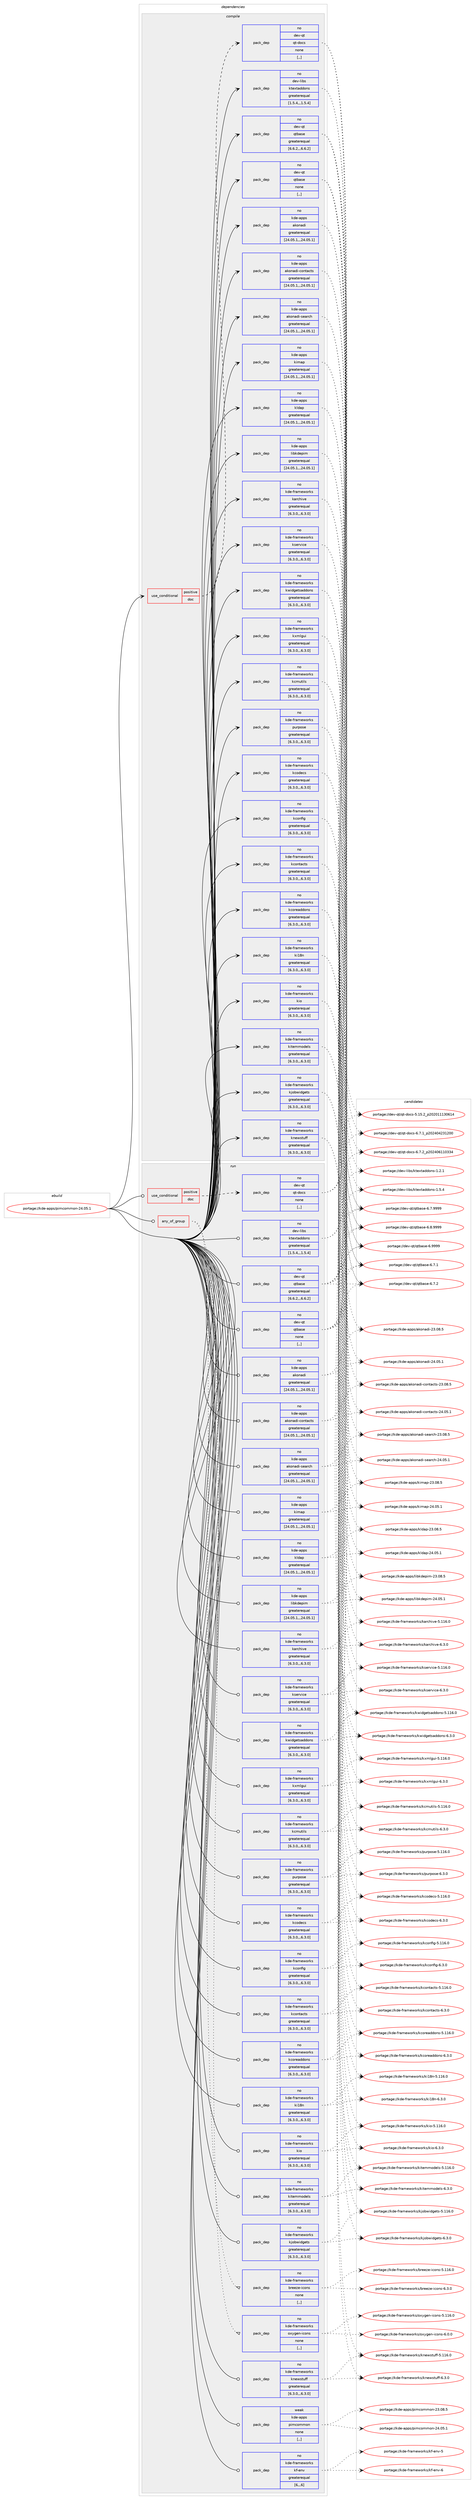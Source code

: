 digraph prolog {

# *************
# Graph options
# *************

newrank=true;
concentrate=true;
compound=true;
graph [rankdir=LR,fontname=Helvetica,fontsize=10,ranksep=1.5];#, ranksep=2.5, nodesep=0.2];
edge  [arrowhead=vee];
node  [fontname=Helvetica,fontsize=10];

# **********
# The ebuild
# **********

subgraph cluster_leftcol {
color=gray;
rank=same;
label=<<i>ebuild</i>>;
id [label="portage://kde-apps/pimcommon-24.05.1", color=red, width=4, href="../kde-apps/pimcommon-24.05.1.svg"];
}

# ****************
# The dependencies
# ****************

subgraph cluster_midcol {
color=gray;
label=<<i>dependencies</i>>;
subgraph cluster_compile {
fillcolor="#eeeeee";
style=filled;
label=<<i>compile</i>>;
subgraph cond66156 {
dependency256482 [label=<<TABLE BORDER="0" CELLBORDER="1" CELLSPACING="0" CELLPADDING="4"><TR><TD ROWSPAN="3" CELLPADDING="10">use_conditional</TD></TR><TR><TD>positive</TD></TR><TR><TD>doc</TD></TR></TABLE>>, shape=none, color=red];
subgraph pack188354 {
dependency256483 [label=<<TABLE BORDER="0" CELLBORDER="1" CELLSPACING="0" CELLPADDING="4" WIDTH="220"><TR><TD ROWSPAN="6" CELLPADDING="30">pack_dep</TD></TR><TR><TD WIDTH="110">no</TD></TR><TR><TD>dev-qt</TD></TR><TR><TD>qt-docs</TD></TR><TR><TD>none</TD></TR><TR><TD>[,,]</TD></TR></TABLE>>, shape=none, color=blue];
}
dependency256482:e -> dependency256483:w [weight=20,style="dashed",arrowhead="vee"];
}
id:e -> dependency256482:w [weight=20,style="solid",arrowhead="vee"];
subgraph pack188355 {
dependency256484 [label=<<TABLE BORDER="0" CELLBORDER="1" CELLSPACING="0" CELLPADDING="4" WIDTH="220"><TR><TD ROWSPAN="6" CELLPADDING="30">pack_dep</TD></TR><TR><TD WIDTH="110">no</TD></TR><TR><TD>dev-libs</TD></TR><TR><TD>ktextaddons</TD></TR><TR><TD>greaterequal</TD></TR><TR><TD>[1.5.4,,,1.5.4]</TD></TR></TABLE>>, shape=none, color=blue];
}
id:e -> dependency256484:w [weight=20,style="solid",arrowhead="vee"];
subgraph pack188356 {
dependency256485 [label=<<TABLE BORDER="0" CELLBORDER="1" CELLSPACING="0" CELLPADDING="4" WIDTH="220"><TR><TD ROWSPAN="6" CELLPADDING="30">pack_dep</TD></TR><TR><TD WIDTH="110">no</TD></TR><TR><TD>dev-qt</TD></TR><TR><TD>qtbase</TD></TR><TR><TD>greaterequal</TD></TR><TR><TD>[6.6.2,,,6.6.2]</TD></TR></TABLE>>, shape=none, color=blue];
}
id:e -> dependency256485:w [weight=20,style="solid",arrowhead="vee"];
subgraph pack188357 {
dependency256486 [label=<<TABLE BORDER="0" CELLBORDER="1" CELLSPACING="0" CELLPADDING="4" WIDTH="220"><TR><TD ROWSPAN="6" CELLPADDING="30">pack_dep</TD></TR><TR><TD WIDTH="110">no</TD></TR><TR><TD>dev-qt</TD></TR><TR><TD>qtbase</TD></TR><TR><TD>none</TD></TR><TR><TD>[,,]</TD></TR></TABLE>>, shape=none, color=blue];
}
id:e -> dependency256486:w [weight=20,style="solid",arrowhead="vee"];
subgraph pack188358 {
dependency256487 [label=<<TABLE BORDER="0" CELLBORDER="1" CELLSPACING="0" CELLPADDING="4" WIDTH="220"><TR><TD ROWSPAN="6" CELLPADDING="30">pack_dep</TD></TR><TR><TD WIDTH="110">no</TD></TR><TR><TD>kde-apps</TD></TR><TR><TD>akonadi</TD></TR><TR><TD>greaterequal</TD></TR><TR><TD>[24.05.1,,,24.05.1]</TD></TR></TABLE>>, shape=none, color=blue];
}
id:e -> dependency256487:w [weight=20,style="solid",arrowhead="vee"];
subgraph pack188359 {
dependency256488 [label=<<TABLE BORDER="0" CELLBORDER="1" CELLSPACING="0" CELLPADDING="4" WIDTH="220"><TR><TD ROWSPAN="6" CELLPADDING="30">pack_dep</TD></TR><TR><TD WIDTH="110">no</TD></TR><TR><TD>kde-apps</TD></TR><TR><TD>akonadi-contacts</TD></TR><TR><TD>greaterequal</TD></TR><TR><TD>[24.05.1,,,24.05.1]</TD></TR></TABLE>>, shape=none, color=blue];
}
id:e -> dependency256488:w [weight=20,style="solid",arrowhead="vee"];
subgraph pack188360 {
dependency256489 [label=<<TABLE BORDER="0" CELLBORDER="1" CELLSPACING="0" CELLPADDING="4" WIDTH="220"><TR><TD ROWSPAN="6" CELLPADDING="30">pack_dep</TD></TR><TR><TD WIDTH="110">no</TD></TR><TR><TD>kde-apps</TD></TR><TR><TD>akonadi-search</TD></TR><TR><TD>greaterequal</TD></TR><TR><TD>[24.05.1,,,24.05.1]</TD></TR></TABLE>>, shape=none, color=blue];
}
id:e -> dependency256489:w [weight=20,style="solid",arrowhead="vee"];
subgraph pack188361 {
dependency256490 [label=<<TABLE BORDER="0" CELLBORDER="1" CELLSPACING="0" CELLPADDING="4" WIDTH="220"><TR><TD ROWSPAN="6" CELLPADDING="30">pack_dep</TD></TR><TR><TD WIDTH="110">no</TD></TR><TR><TD>kde-apps</TD></TR><TR><TD>kimap</TD></TR><TR><TD>greaterequal</TD></TR><TR><TD>[24.05.1,,,24.05.1]</TD></TR></TABLE>>, shape=none, color=blue];
}
id:e -> dependency256490:w [weight=20,style="solid",arrowhead="vee"];
subgraph pack188362 {
dependency256491 [label=<<TABLE BORDER="0" CELLBORDER="1" CELLSPACING="0" CELLPADDING="4" WIDTH="220"><TR><TD ROWSPAN="6" CELLPADDING="30">pack_dep</TD></TR><TR><TD WIDTH="110">no</TD></TR><TR><TD>kde-apps</TD></TR><TR><TD>kldap</TD></TR><TR><TD>greaterequal</TD></TR><TR><TD>[24.05.1,,,24.05.1]</TD></TR></TABLE>>, shape=none, color=blue];
}
id:e -> dependency256491:w [weight=20,style="solid",arrowhead="vee"];
subgraph pack188363 {
dependency256492 [label=<<TABLE BORDER="0" CELLBORDER="1" CELLSPACING="0" CELLPADDING="4" WIDTH="220"><TR><TD ROWSPAN="6" CELLPADDING="30">pack_dep</TD></TR><TR><TD WIDTH="110">no</TD></TR><TR><TD>kde-apps</TD></TR><TR><TD>libkdepim</TD></TR><TR><TD>greaterequal</TD></TR><TR><TD>[24.05.1,,,24.05.1]</TD></TR></TABLE>>, shape=none, color=blue];
}
id:e -> dependency256492:w [weight=20,style="solid",arrowhead="vee"];
subgraph pack188364 {
dependency256493 [label=<<TABLE BORDER="0" CELLBORDER="1" CELLSPACING="0" CELLPADDING="4" WIDTH="220"><TR><TD ROWSPAN="6" CELLPADDING="30">pack_dep</TD></TR><TR><TD WIDTH="110">no</TD></TR><TR><TD>kde-frameworks</TD></TR><TR><TD>karchive</TD></TR><TR><TD>greaterequal</TD></TR><TR><TD>[6.3.0,,,6.3.0]</TD></TR></TABLE>>, shape=none, color=blue];
}
id:e -> dependency256493:w [weight=20,style="solid",arrowhead="vee"];
subgraph pack188365 {
dependency256494 [label=<<TABLE BORDER="0" CELLBORDER="1" CELLSPACING="0" CELLPADDING="4" WIDTH="220"><TR><TD ROWSPAN="6" CELLPADDING="30">pack_dep</TD></TR><TR><TD WIDTH="110">no</TD></TR><TR><TD>kde-frameworks</TD></TR><TR><TD>kcmutils</TD></TR><TR><TD>greaterequal</TD></TR><TR><TD>[6.3.0,,,6.3.0]</TD></TR></TABLE>>, shape=none, color=blue];
}
id:e -> dependency256494:w [weight=20,style="solid",arrowhead="vee"];
subgraph pack188366 {
dependency256495 [label=<<TABLE BORDER="0" CELLBORDER="1" CELLSPACING="0" CELLPADDING="4" WIDTH="220"><TR><TD ROWSPAN="6" CELLPADDING="30">pack_dep</TD></TR><TR><TD WIDTH="110">no</TD></TR><TR><TD>kde-frameworks</TD></TR><TR><TD>kcodecs</TD></TR><TR><TD>greaterequal</TD></TR><TR><TD>[6.3.0,,,6.3.0]</TD></TR></TABLE>>, shape=none, color=blue];
}
id:e -> dependency256495:w [weight=20,style="solid",arrowhead="vee"];
subgraph pack188367 {
dependency256496 [label=<<TABLE BORDER="0" CELLBORDER="1" CELLSPACING="0" CELLPADDING="4" WIDTH="220"><TR><TD ROWSPAN="6" CELLPADDING="30">pack_dep</TD></TR><TR><TD WIDTH="110">no</TD></TR><TR><TD>kde-frameworks</TD></TR><TR><TD>kconfig</TD></TR><TR><TD>greaterequal</TD></TR><TR><TD>[6.3.0,,,6.3.0]</TD></TR></TABLE>>, shape=none, color=blue];
}
id:e -> dependency256496:w [weight=20,style="solid",arrowhead="vee"];
subgraph pack188368 {
dependency256497 [label=<<TABLE BORDER="0" CELLBORDER="1" CELLSPACING="0" CELLPADDING="4" WIDTH="220"><TR><TD ROWSPAN="6" CELLPADDING="30">pack_dep</TD></TR><TR><TD WIDTH="110">no</TD></TR><TR><TD>kde-frameworks</TD></TR><TR><TD>kcontacts</TD></TR><TR><TD>greaterequal</TD></TR><TR><TD>[6.3.0,,,6.3.0]</TD></TR></TABLE>>, shape=none, color=blue];
}
id:e -> dependency256497:w [weight=20,style="solid",arrowhead="vee"];
subgraph pack188369 {
dependency256498 [label=<<TABLE BORDER="0" CELLBORDER="1" CELLSPACING="0" CELLPADDING="4" WIDTH="220"><TR><TD ROWSPAN="6" CELLPADDING="30">pack_dep</TD></TR><TR><TD WIDTH="110">no</TD></TR><TR><TD>kde-frameworks</TD></TR><TR><TD>kcoreaddons</TD></TR><TR><TD>greaterequal</TD></TR><TR><TD>[6.3.0,,,6.3.0]</TD></TR></TABLE>>, shape=none, color=blue];
}
id:e -> dependency256498:w [weight=20,style="solid",arrowhead="vee"];
subgraph pack188370 {
dependency256499 [label=<<TABLE BORDER="0" CELLBORDER="1" CELLSPACING="0" CELLPADDING="4" WIDTH="220"><TR><TD ROWSPAN="6" CELLPADDING="30">pack_dep</TD></TR><TR><TD WIDTH="110">no</TD></TR><TR><TD>kde-frameworks</TD></TR><TR><TD>ki18n</TD></TR><TR><TD>greaterequal</TD></TR><TR><TD>[6.3.0,,,6.3.0]</TD></TR></TABLE>>, shape=none, color=blue];
}
id:e -> dependency256499:w [weight=20,style="solid",arrowhead="vee"];
subgraph pack188371 {
dependency256500 [label=<<TABLE BORDER="0" CELLBORDER="1" CELLSPACING="0" CELLPADDING="4" WIDTH="220"><TR><TD ROWSPAN="6" CELLPADDING="30">pack_dep</TD></TR><TR><TD WIDTH="110">no</TD></TR><TR><TD>kde-frameworks</TD></TR><TR><TD>kio</TD></TR><TR><TD>greaterequal</TD></TR><TR><TD>[6.3.0,,,6.3.0]</TD></TR></TABLE>>, shape=none, color=blue];
}
id:e -> dependency256500:w [weight=20,style="solid",arrowhead="vee"];
subgraph pack188372 {
dependency256501 [label=<<TABLE BORDER="0" CELLBORDER="1" CELLSPACING="0" CELLPADDING="4" WIDTH="220"><TR><TD ROWSPAN="6" CELLPADDING="30">pack_dep</TD></TR><TR><TD WIDTH="110">no</TD></TR><TR><TD>kde-frameworks</TD></TR><TR><TD>kitemmodels</TD></TR><TR><TD>greaterequal</TD></TR><TR><TD>[6.3.0,,,6.3.0]</TD></TR></TABLE>>, shape=none, color=blue];
}
id:e -> dependency256501:w [weight=20,style="solid",arrowhead="vee"];
subgraph pack188373 {
dependency256502 [label=<<TABLE BORDER="0" CELLBORDER="1" CELLSPACING="0" CELLPADDING="4" WIDTH="220"><TR><TD ROWSPAN="6" CELLPADDING="30">pack_dep</TD></TR><TR><TD WIDTH="110">no</TD></TR><TR><TD>kde-frameworks</TD></TR><TR><TD>kjobwidgets</TD></TR><TR><TD>greaterequal</TD></TR><TR><TD>[6.3.0,,,6.3.0]</TD></TR></TABLE>>, shape=none, color=blue];
}
id:e -> dependency256502:w [weight=20,style="solid",arrowhead="vee"];
subgraph pack188374 {
dependency256503 [label=<<TABLE BORDER="0" CELLBORDER="1" CELLSPACING="0" CELLPADDING="4" WIDTH="220"><TR><TD ROWSPAN="6" CELLPADDING="30">pack_dep</TD></TR><TR><TD WIDTH="110">no</TD></TR><TR><TD>kde-frameworks</TD></TR><TR><TD>knewstuff</TD></TR><TR><TD>greaterequal</TD></TR><TR><TD>[6.3.0,,,6.3.0]</TD></TR></TABLE>>, shape=none, color=blue];
}
id:e -> dependency256503:w [weight=20,style="solid",arrowhead="vee"];
subgraph pack188375 {
dependency256504 [label=<<TABLE BORDER="0" CELLBORDER="1" CELLSPACING="0" CELLPADDING="4" WIDTH="220"><TR><TD ROWSPAN="6" CELLPADDING="30">pack_dep</TD></TR><TR><TD WIDTH="110">no</TD></TR><TR><TD>kde-frameworks</TD></TR><TR><TD>kservice</TD></TR><TR><TD>greaterequal</TD></TR><TR><TD>[6.3.0,,,6.3.0]</TD></TR></TABLE>>, shape=none, color=blue];
}
id:e -> dependency256504:w [weight=20,style="solid",arrowhead="vee"];
subgraph pack188376 {
dependency256505 [label=<<TABLE BORDER="0" CELLBORDER="1" CELLSPACING="0" CELLPADDING="4" WIDTH="220"><TR><TD ROWSPAN="6" CELLPADDING="30">pack_dep</TD></TR><TR><TD WIDTH="110">no</TD></TR><TR><TD>kde-frameworks</TD></TR><TR><TD>kwidgetsaddons</TD></TR><TR><TD>greaterequal</TD></TR><TR><TD>[6.3.0,,,6.3.0]</TD></TR></TABLE>>, shape=none, color=blue];
}
id:e -> dependency256505:w [weight=20,style="solid",arrowhead="vee"];
subgraph pack188377 {
dependency256506 [label=<<TABLE BORDER="0" CELLBORDER="1" CELLSPACING="0" CELLPADDING="4" WIDTH="220"><TR><TD ROWSPAN="6" CELLPADDING="30">pack_dep</TD></TR><TR><TD WIDTH="110">no</TD></TR><TR><TD>kde-frameworks</TD></TR><TR><TD>kxmlgui</TD></TR><TR><TD>greaterequal</TD></TR><TR><TD>[6.3.0,,,6.3.0]</TD></TR></TABLE>>, shape=none, color=blue];
}
id:e -> dependency256506:w [weight=20,style="solid",arrowhead="vee"];
subgraph pack188378 {
dependency256507 [label=<<TABLE BORDER="0" CELLBORDER="1" CELLSPACING="0" CELLPADDING="4" WIDTH="220"><TR><TD ROWSPAN="6" CELLPADDING="30">pack_dep</TD></TR><TR><TD WIDTH="110">no</TD></TR><TR><TD>kde-frameworks</TD></TR><TR><TD>purpose</TD></TR><TR><TD>greaterequal</TD></TR><TR><TD>[6.3.0,,,6.3.0]</TD></TR></TABLE>>, shape=none, color=blue];
}
id:e -> dependency256507:w [weight=20,style="solid",arrowhead="vee"];
}
subgraph cluster_compileandrun {
fillcolor="#eeeeee";
style=filled;
label=<<i>compile and run</i>>;
}
subgraph cluster_run {
fillcolor="#eeeeee";
style=filled;
label=<<i>run</i>>;
subgraph any1820 {
dependency256508 [label=<<TABLE BORDER="0" CELLBORDER="1" CELLSPACING="0" CELLPADDING="4"><TR><TD CELLPADDING="10">any_of_group</TD></TR></TABLE>>, shape=none, color=red];subgraph pack188379 {
dependency256509 [label=<<TABLE BORDER="0" CELLBORDER="1" CELLSPACING="0" CELLPADDING="4" WIDTH="220"><TR><TD ROWSPAN="6" CELLPADDING="30">pack_dep</TD></TR><TR><TD WIDTH="110">no</TD></TR><TR><TD>kde-frameworks</TD></TR><TR><TD>breeze-icons</TD></TR><TR><TD>none</TD></TR><TR><TD>[,,]</TD></TR></TABLE>>, shape=none, color=blue];
}
dependency256508:e -> dependency256509:w [weight=20,style="dotted",arrowhead="oinv"];
subgraph pack188380 {
dependency256510 [label=<<TABLE BORDER="0" CELLBORDER="1" CELLSPACING="0" CELLPADDING="4" WIDTH="220"><TR><TD ROWSPAN="6" CELLPADDING="30">pack_dep</TD></TR><TR><TD WIDTH="110">no</TD></TR><TR><TD>kde-frameworks</TD></TR><TR><TD>oxygen-icons</TD></TR><TR><TD>none</TD></TR><TR><TD>[,,]</TD></TR></TABLE>>, shape=none, color=blue];
}
dependency256508:e -> dependency256510:w [weight=20,style="dotted",arrowhead="oinv"];
}
id:e -> dependency256508:w [weight=20,style="solid",arrowhead="odot"];
subgraph cond66157 {
dependency256511 [label=<<TABLE BORDER="0" CELLBORDER="1" CELLSPACING="0" CELLPADDING="4"><TR><TD ROWSPAN="3" CELLPADDING="10">use_conditional</TD></TR><TR><TD>positive</TD></TR><TR><TD>doc</TD></TR></TABLE>>, shape=none, color=red];
subgraph pack188381 {
dependency256512 [label=<<TABLE BORDER="0" CELLBORDER="1" CELLSPACING="0" CELLPADDING="4" WIDTH="220"><TR><TD ROWSPAN="6" CELLPADDING="30">pack_dep</TD></TR><TR><TD WIDTH="110">no</TD></TR><TR><TD>dev-qt</TD></TR><TR><TD>qt-docs</TD></TR><TR><TD>none</TD></TR><TR><TD>[,,]</TD></TR></TABLE>>, shape=none, color=blue];
}
dependency256511:e -> dependency256512:w [weight=20,style="dashed",arrowhead="vee"];
}
id:e -> dependency256511:w [weight=20,style="solid",arrowhead="odot"];
subgraph pack188382 {
dependency256513 [label=<<TABLE BORDER="0" CELLBORDER="1" CELLSPACING="0" CELLPADDING="4" WIDTH="220"><TR><TD ROWSPAN="6" CELLPADDING="30">pack_dep</TD></TR><TR><TD WIDTH="110">no</TD></TR><TR><TD>dev-libs</TD></TR><TR><TD>ktextaddons</TD></TR><TR><TD>greaterequal</TD></TR><TR><TD>[1.5.4,,,1.5.4]</TD></TR></TABLE>>, shape=none, color=blue];
}
id:e -> dependency256513:w [weight=20,style="solid",arrowhead="odot"];
subgraph pack188383 {
dependency256514 [label=<<TABLE BORDER="0" CELLBORDER="1" CELLSPACING="0" CELLPADDING="4" WIDTH="220"><TR><TD ROWSPAN="6" CELLPADDING="30">pack_dep</TD></TR><TR><TD WIDTH="110">no</TD></TR><TR><TD>dev-qt</TD></TR><TR><TD>qtbase</TD></TR><TR><TD>greaterequal</TD></TR><TR><TD>[6.6.2,,,6.6.2]</TD></TR></TABLE>>, shape=none, color=blue];
}
id:e -> dependency256514:w [weight=20,style="solid",arrowhead="odot"];
subgraph pack188384 {
dependency256515 [label=<<TABLE BORDER="0" CELLBORDER="1" CELLSPACING="0" CELLPADDING="4" WIDTH="220"><TR><TD ROWSPAN="6" CELLPADDING="30">pack_dep</TD></TR><TR><TD WIDTH="110">no</TD></TR><TR><TD>dev-qt</TD></TR><TR><TD>qtbase</TD></TR><TR><TD>none</TD></TR><TR><TD>[,,]</TD></TR></TABLE>>, shape=none, color=blue];
}
id:e -> dependency256515:w [weight=20,style="solid",arrowhead="odot"];
subgraph pack188385 {
dependency256516 [label=<<TABLE BORDER="0" CELLBORDER="1" CELLSPACING="0" CELLPADDING="4" WIDTH="220"><TR><TD ROWSPAN="6" CELLPADDING="30">pack_dep</TD></TR><TR><TD WIDTH="110">no</TD></TR><TR><TD>kde-apps</TD></TR><TR><TD>akonadi</TD></TR><TR><TD>greaterequal</TD></TR><TR><TD>[24.05.1,,,24.05.1]</TD></TR></TABLE>>, shape=none, color=blue];
}
id:e -> dependency256516:w [weight=20,style="solid",arrowhead="odot"];
subgraph pack188386 {
dependency256517 [label=<<TABLE BORDER="0" CELLBORDER="1" CELLSPACING="0" CELLPADDING="4" WIDTH="220"><TR><TD ROWSPAN="6" CELLPADDING="30">pack_dep</TD></TR><TR><TD WIDTH="110">no</TD></TR><TR><TD>kde-apps</TD></TR><TR><TD>akonadi-contacts</TD></TR><TR><TD>greaterequal</TD></TR><TR><TD>[24.05.1,,,24.05.1]</TD></TR></TABLE>>, shape=none, color=blue];
}
id:e -> dependency256517:w [weight=20,style="solid",arrowhead="odot"];
subgraph pack188387 {
dependency256518 [label=<<TABLE BORDER="0" CELLBORDER="1" CELLSPACING="0" CELLPADDING="4" WIDTH="220"><TR><TD ROWSPAN="6" CELLPADDING="30">pack_dep</TD></TR><TR><TD WIDTH="110">no</TD></TR><TR><TD>kde-apps</TD></TR><TR><TD>akonadi-search</TD></TR><TR><TD>greaterequal</TD></TR><TR><TD>[24.05.1,,,24.05.1]</TD></TR></TABLE>>, shape=none, color=blue];
}
id:e -> dependency256518:w [weight=20,style="solid",arrowhead="odot"];
subgraph pack188388 {
dependency256519 [label=<<TABLE BORDER="0" CELLBORDER="1" CELLSPACING="0" CELLPADDING="4" WIDTH="220"><TR><TD ROWSPAN="6" CELLPADDING="30">pack_dep</TD></TR><TR><TD WIDTH="110">no</TD></TR><TR><TD>kde-apps</TD></TR><TR><TD>kimap</TD></TR><TR><TD>greaterequal</TD></TR><TR><TD>[24.05.1,,,24.05.1]</TD></TR></TABLE>>, shape=none, color=blue];
}
id:e -> dependency256519:w [weight=20,style="solid",arrowhead="odot"];
subgraph pack188389 {
dependency256520 [label=<<TABLE BORDER="0" CELLBORDER="1" CELLSPACING="0" CELLPADDING="4" WIDTH="220"><TR><TD ROWSPAN="6" CELLPADDING="30">pack_dep</TD></TR><TR><TD WIDTH="110">no</TD></TR><TR><TD>kde-apps</TD></TR><TR><TD>kldap</TD></TR><TR><TD>greaterequal</TD></TR><TR><TD>[24.05.1,,,24.05.1]</TD></TR></TABLE>>, shape=none, color=blue];
}
id:e -> dependency256520:w [weight=20,style="solid",arrowhead="odot"];
subgraph pack188390 {
dependency256521 [label=<<TABLE BORDER="0" CELLBORDER="1" CELLSPACING="0" CELLPADDING="4" WIDTH="220"><TR><TD ROWSPAN="6" CELLPADDING="30">pack_dep</TD></TR><TR><TD WIDTH="110">no</TD></TR><TR><TD>kde-apps</TD></TR><TR><TD>libkdepim</TD></TR><TR><TD>greaterequal</TD></TR><TR><TD>[24.05.1,,,24.05.1]</TD></TR></TABLE>>, shape=none, color=blue];
}
id:e -> dependency256521:w [weight=20,style="solid",arrowhead="odot"];
subgraph pack188391 {
dependency256522 [label=<<TABLE BORDER="0" CELLBORDER="1" CELLSPACING="0" CELLPADDING="4" WIDTH="220"><TR><TD ROWSPAN="6" CELLPADDING="30">pack_dep</TD></TR><TR><TD WIDTH="110">no</TD></TR><TR><TD>kde-frameworks</TD></TR><TR><TD>karchive</TD></TR><TR><TD>greaterequal</TD></TR><TR><TD>[6.3.0,,,6.3.0]</TD></TR></TABLE>>, shape=none, color=blue];
}
id:e -> dependency256522:w [weight=20,style="solid",arrowhead="odot"];
subgraph pack188392 {
dependency256523 [label=<<TABLE BORDER="0" CELLBORDER="1" CELLSPACING="0" CELLPADDING="4" WIDTH="220"><TR><TD ROWSPAN="6" CELLPADDING="30">pack_dep</TD></TR><TR><TD WIDTH="110">no</TD></TR><TR><TD>kde-frameworks</TD></TR><TR><TD>kcmutils</TD></TR><TR><TD>greaterequal</TD></TR><TR><TD>[6.3.0,,,6.3.0]</TD></TR></TABLE>>, shape=none, color=blue];
}
id:e -> dependency256523:w [weight=20,style="solid",arrowhead="odot"];
subgraph pack188393 {
dependency256524 [label=<<TABLE BORDER="0" CELLBORDER="1" CELLSPACING="0" CELLPADDING="4" WIDTH="220"><TR><TD ROWSPAN="6" CELLPADDING="30">pack_dep</TD></TR><TR><TD WIDTH="110">no</TD></TR><TR><TD>kde-frameworks</TD></TR><TR><TD>kcodecs</TD></TR><TR><TD>greaterequal</TD></TR><TR><TD>[6.3.0,,,6.3.0]</TD></TR></TABLE>>, shape=none, color=blue];
}
id:e -> dependency256524:w [weight=20,style="solid",arrowhead="odot"];
subgraph pack188394 {
dependency256525 [label=<<TABLE BORDER="0" CELLBORDER="1" CELLSPACING="0" CELLPADDING="4" WIDTH="220"><TR><TD ROWSPAN="6" CELLPADDING="30">pack_dep</TD></TR><TR><TD WIDTH="110">no</TD></TR><TR><TD>kde-frameworks</TD></TR><TR><TD>kconfig</TD></TR><TR><TD>greaterequal</TD></TR><TR><TD>[6.3.0,,,6.3.0]</TD></TR></TABLE>>, shape=none, color=blue];
}
id:e -> dependency256525:w [weight=20,style="solid",arrowhead="odot"];
subgraph pack188395 {
dependency256526 [label=<<TABLE BORDER="0" CELLBORDER="1" CELLSPACING="0" CELLPADDING="4" WIDTH="220"><TR><TD ROWSPAN="6" CELLPADDING="30">pack_dep</TD></TR><TR><TD WIDTH="110">no</TD></TR><TR><TD>kde-frameworks</TD></TR><TR><TD>kcontacts</TD></TR><TR><TD>greaterequal</TD></TR><TR><TD>[6.3.0,,,6.3.0]</TD></TR></TABLE>>, shape=none, color=blue];
}
id:e -> dependency256526:w [weight=20,style="solid",arrowhead="odot"];
subgraph pack188396 {
dependency256527 [label=<<TABLE BORDER="0" CELLBORDER="1" CELLSPACING="0" CELLPADDING="4" WIDTH="220"><TR><TD ROWSPAN="6" CELLPADDING="30">pack_dep</TD></TR><TR><TD WIDTH="110">no</TD></TR><TR><TD>kde-frameworks</TD></TR><TR><TD>kcoreaddons</TD></TR><TR><TD>greaterequal</TD></TR><TR><TD>[6.3.0,,,6.3.0]</TD></TR></TABLE>>, shape=none, color=blue];
}
id:e -> dependency256527:w [weight=20,style="solid",arrowhead="odot"];
subgraph pack188397 {
dependency256528 [label=<<TABLE BORDER="0" CELLBORDER="1" CELLSPACING="0" CELLPADDING="4" WIDTH="220"><TR><TD ROWSPAN="6" CELLPADDING="30">pack_dep</TD></TR><TR><TD WIDTH="110">no</TD></TR><TR><TD>kde-frameworks</TD></TR><TR><TD>kf-env</TD></TR><TR><TD>greaterequal</TD></TR><TR><TD>[6,,,6]</TD></TR></TABLE>>, shape=none, color=blue];
}
id:e -> dependency256528:w [weight=20,style="solid",arrowhead="odot"];
subgraph pack188398 {
dependency256529 [label=<<TABLE BORDER="0" CELLBORDER="1" CELLSPACING="0" CELLPADDING="4" WIDTH="220"><TR><TD ROWSPAN="6" CELLPADDING="30">pack_dep</TD></TR><TR><TD WIDTH="110">no</TD></TR><TR><TD>kde-frameworks</TD></TR><TR><TD>ki18n</TD></TR><TR><TD>greaterequal</TD></TR><TR><TD>[6.3.0,,,6.3.0]</TD></TR></TABLE>>, shape=none, color=blue];
}
id:e -> dependency256529:w [weight=20,style="solid",arrowhead="odot"];
subgraph pack188399 {
dependency256530 [label=<<TABLE BORDER="0" CELLBORDER="1" CELLSPACING="0" CELLPADDING="4" WIDTH="220"><TR><TD ROWSPAN="6" CELLPADDING="30">pack_dep</TD></TR><TR><TD WIDTH="110">no</TD></TR><TR><TD>kde-frameworks</TD></TR><TR><TD>kio</TD></TR><TR><TD>greaterequal</TD></TR><TR><TD>[6.3.0,,,6.3.0]</TD></TR></TABLE>>, shape=none, color=blue];
}
id:e -> dependency256530:w [weight=20,style="solid",arrowhead="odot"];
subgraph pack188400 {
dependency256531 [label=<<TABLE BORDER="0" CELLBORDER="1" CELLSPACING="0" CELLPADDING="4" WIDTH="220"><TR><TD ROWSPAN="6" CELLPADDING="30">pack_dep</TD></TR><TR><TD WIDTH="110">no</TD></TR><TR><TD>kde-frameworks</TD></TR><TR><TD>kitemmodels</TD></TR><TR><TD>greaterequal</TD></TR><TR><TD>[6.3.0,,,6.3.0]</TD></TR></TABLE>>, shape=none, color=blue];
}
id:e -> dependency256531:w [weight=20,style="solid",arrowhead="odot"];
subgraph pack188401 {
dependency256532 [label=<<TABLE BORDER="0" CELLBORDER="1" CELLSPACING="0" CELLPADDING="4" WIDTH="220"><TR><TD ROWSPAN="6" CELLPADDING="30">pack_dep</TD></TR><TR><TD WIDTH="110">no</TD></TR><TR><TD>kde-frameworks</TD></TR><TR><TD>kjobwidgets</TD></TR><TR><TD>greaterequal</TD></TR><TR><TD>[6.3.0,,,6.3.0]</TD></TR></TABLE>>, shape=none, color=blue];
}
id:e -> dependency256532:w [weight=20,style="solid",arrowhead="odot"];
subgraph pack188402 {
dependency256533 [label=<<TABLE BORDER="0" CELLBORDER="1" CELLSPACING="0" CELLPADDING="4" WIDTH="220"><TR><TD ROWSPAN="6" CELLPADDING="30">pack_dep</TD></TR><TR><TD WIDTH="110">no</TD></TR><TR><TD>kde-frameworks</TD></TR><TR><TD>knewstuff</TD></TR><TR><TD>greaterequal</TD></TR><TR><TD>[6.3.0,,,6.3.0]</TD></TR></TABLE>>, shape=none, color=blue];
}
id:e -> dependency256533:w [weight=20,style="solid",arrowhead="odot"];
subgraph pack188403 {
dependency256534 [label=<<TABLE BORDER="0" CELLBORDER="1" CELLSPACING="0" CELLPADDING="4" WIDTH="220"><TR><TD ROWSPAN="6" CELLPADDING="30">pack_dep</TD></TR><TR><TD WIDTH="110">no</TD></TR><TR><TD>kde-frameworks</TD></TR><TR><TD>kservice</TD></TR><TR><TD>greaterequal</TD></TR><TR><TD>[6.3.0,,,6.3.0]</TD></TR></TABLE>>, shape=none, color=blue];
}
id:e -> dependency256534:w [weight=20,style="solid",arrowhead="odot"];
subgraph pack188404 {
dependency256535 [label=<<TABLE BORDER="0" CELLBORDER="1" CELLSPACING="0" CELLPADDING="4" WIDTH="220"><TR><TD ROWSPAN="6" CELLPADDING="30">pack_dep</TD></TR><TR><TD WIDTH="110">no</TD></TR><TR><TD>kde-frameworks</TD></TR><TR><TD>kwidgetsaddons</TD></TR><TR><TD>greaterequal</TD></TR><TR><TD>[6.3.0,,,6.3.0]</TD></TR></TABLE>>, shape=none, color=blue];
}
id:e -> dependency256535:w [weight=20,style="solid",arrowhead="odot"];
subgraph pack188405 {
dependency256536 [label=<<TABLE BORDER="0" CELLBORDER="1" CELLSPACING="0" CELLPADDING="4" WIDTH="220"><TR><TD ROWSPAN="6" CELLPADDING="30">pack_dep</TD></TR><TR><TD WIDTH="110">no</TD></TR><TR><TD>kde-frameworks</TD></TR><TR><TD>kxmlgui</TD></TR><TR><TD>greaterequal</TD></TR><TR><TD>[6.3.0,,,6.3.0]</TD></TR></TABLE>>, shape=none, color=blue];
}
id:e -> dependency256536:w [weight=20,style="solid",arrowhead="odot"];
subgraph pack188406 {
dependency256537 [label=<<TABLE BORDER="0" CELLBORDER="1" CELLSPACING="0" CELLPADDING="4" WIDTH="220"><TR><TD ROWSPAN="6" CELLPADDING="30">pack_dep</TD></TR><TR><TD WIDTH="110">no</TD></TR><TR><TD>kde-frameworks</TD></TR><TR><TD>purpose</TD></TR><TR><TD>greaterequal</TD></TR><TR><TD>[6.3.0,,,6.3.0]</TD></TR></TABLE>>, shape=none, color=blue];
}
id:e -> dependency256537:w [weight=20,style="solid",arrowhead="odot"];
subgraph pack188407 {
dependency256538 [label=<<TABLE BORDER="0" CELLBORDER="1" CELLSPACING="0" CELLPADDING="4" WIDTH="220"><TR><TD ROWSPAN="6" CELLPADDING="30">pack_dep</TD></TR><TR><TD WIDTH="110">weak</TD></TR><TR><TD>kde-apps</TD></TR><TR><TD>pimcommon</TD></TR><TR><TD>none</TD></TR><TR><TD>[,,]</TD></TR></TABLE>>, shape=none, color=blue];
}
id:e -> dependency256538:w [weight=20,style="solid",arrowhead="odot"];
}
}

# **************
# The candidates
# **************

subgraph cluster_choices {
rank=same;
color=gray;
label=<<i>candidates</i>>;

subgraph choice188354 {
color=black;
nodesep=1;
choice100101118451131164711311645100111991154553464953465095112504850484949495148544952 [label="portage://dev-qt/qt-docs-5.15.2_p202011130614", color=red, width=4,href="../dev-qt/qt-docs-5.15.2_p202011130614.svg"];
choice1001011184511311647113116451001119911545544655464995112504850524852505149504848 [label="portage://dev-qt/qt-docs-6.7.1_p202404231200", color=red, width=4,href="../dev-qt/qt-docs-6.7.1_p202404231200.svg"];
choice1001011184511311647113116451001119911545544655465095112504850524854494948515152 [label="portage://dev-qt/qt-docs-6.7.2_p202406110334", color=red, width=4,href="../dev-qt/qt-docs-6.7.2_p202406110334.svg"];
dependency256483:e -> choice100101118451131164711311645100111991154553464953465095112504850484949495148544952:w [style=dotted,weight="100"];
dependency256483:e -> choice1001011184511311647113116451001119911545544655464995112504850524852505149504848:w [style=dotted,weight="100"];
dependency256483:e -> choice1001011184511311647113116451001119911545544655465095112504850524854494948515152:w [style=dotted,weight="100"];
}
subgraph choice188355 {
color=black;
nodesep=1;
choice10010111845108105981154710711610112011697100100111110115454946504649 [label="portage://dev-libs/ktextaddons-1.2.1", color=red, width=4,href="../dev-libs/ktextaddons-1.2.1.svg"];
choice10010111845108105981154710711610112011697100100111110115454946534652 [label="portage://dev-libs/ktextaddons-1.5.4", color=red, width=4,href="../dev-libs/ktextaddons-1.5.4.svg"];
dependency256484:e -> choice10010111845108105981154710711610112011697100100111110115454946504649:w [style=dotted,weight="100"];
dependency256484:e -> choice10010111845108105981154710711610112011697100100111110115454946534652:w [style=dotted,weight="100"];
}
subgraph choice188356 {
color=black;
nodesep=1;
choice10010111845113116471131169897115101455446554649 [label="portage://dev-qt/qtbase-6.7.1", color=red, width=4,href="../dev-qt/qtbase-6.7.1.svg"];
choice10010111845113116471131169897115101455446554650 [label="portage://dev-qt/qtbase-6.7.2", color=red, width=4,href="../dev-qt/qtbase-6.7.2.svg"];
choice10010111845113116471131169897115101455446554657575757 [label="portage://dev-qt/qtbase-6.7.9999", color=red, width=4,href="../dev-qt/qtbase-6.7.9999.svg"];
choice10010111845113116471131169897115101455446564657575757 [label="portage://dev-qt/qtbase-6.8.9999", color=red, width=4,href="../dev-qt/qtbase-6.8.9999.svg"];
choice1001011184511311647113116989711510145544657575757 [label="portage://dev-qt/qtbase-6.9999", color=red, width=4,href="../dev-qt/qtbase-6.9999.svg"];
dependency256485:e -> choice10010111845113116471131169897115101455446554649:w [style=dotted,weight="100"];
dependency256485:e -> choice10010111845113116471131169897115101455446554650:w [style=dotted,weight="100"];
dependency256485:e -> choice10010111845113116471131169897115101455446554657575757:w [style=dotted,weight="100"];
dependency256485:e -> choice10010111845113116471131169897115101455446564657575757:w [style=dotted,weight="100"];
dependency256485:e -> choice1001011184511311647113116989711510145544657575757:w [style=dotted,weight="100"];
}
subgraph choice188357 {
color=black;
nodesep=1;
choice10010111845113116471131169897115101455446554649 [label="portage://dev-qt/qtbase-6.7.1", color=red, width=4,href="../dev-qt/qtbase-6.7.1.svg"];
choice10010111845113116471131169897115101455446554650 [label="portage://dev-qt/qtbase-6.7.2", color=red, width=4,href="../dev-qt/qtbase-6.7.2.svg"];
choice10010111845113116471131169897115101455446554657575757 [label="portage://dev-qt/qtbase-6.7.9999", color=red, width=4,href="../dev-qt/qtbase-6.7.9999.svg"];
choice10010111845113116471131169897115101455446564657575757 [label="portage://dev-qt/qtbase-6.8.9999", color=red, width=4,href="../dev-qt/qtbase-6.8.9999.svg"];
choice1001011184511311647113116989711510145544657575757 [label="portage://dev-qt/qtbase-6.9999", color=red, width=4,href="../dev-qt/qtbase-6.9999.svg"];
dependency256486:e -> choice10010111845113116471131169897115101455446554649:w [style=dotted,weight="100"];
dependency256486:e -> choice10010111845113116471131169897115101455446554650:w [style=dotted,weight="100"];
dependency256486:e -> choice10010111845113116471131169897115101455446554657575757:w [style=dotted,weight="100"];
dependency256486:e -> choice10010111845113116471131169897115101455446564657575757:w [style=dotted,weight="100"];
dependency256486:e -> choice1001011184511311647113116989711510145544657575757:w [style=dotted,weight="100"];
}
subgraph choice188358 {
color=black;
nodesep=1;
choice10710010145971121121154797107111110971001054550514648564653 [label="portage://kde-apps/akonadi-23.08.5", color=red, width=4,href="../kde-apps/akonadi-23.08.5.svg"];
choice10710010145971121121154797107111110971001054550524648534649 [label="portage://kde-apps/akonadi-24.05.1", color=red, width=4,href="../kde-apps/akonadi-24.05.1.svg"];
dependency256487:e -> choice10710010145971121121154797107111110971001054550514648564653:w [style=dotted,weight="100"];
dependency256487:e -> choice10710010145971121121154797107111110971001054550524648534649:w [style=dotted,weight="100"];
}
subgraph choice188359 {
color=black;
nodesep=1;
choice1071001014597112112115479710711111097100105459911111011697991161154550514648564653 [label="portage://kde-apps/akonadi-contacts-23.08.5", color=red, width=4,href="../kde-apps/akonadi-contacts-23.08.5.svg"];
choice1071001014597112112115479710711111097100105459911111011697991161154550524648534649 [label="portage://kde-apps/akonadi-contacts-24.05.1", color=red, width=4,href="../kde-apps/akonadi-contacts-24.05.1.svg"];
dependency256488:e -> choice1071001014597112112115479710711111097100105459911111011697991161154550514648564653:w [style=dotted,weight="100"];
dependency256488:e -> choice1071001014597112112115479710711111097100105459911111011697991161154550524648534649:w [style=dotted,weight="100"];
}
subgraph choice188360 {
color=black;
nodesep=1;
choice10710010145971121121154797107111110971001054511510197114991044550514648564653 [label="portage://kde-apps/akonadi-search-23.08.5", color=red, width=4,href="../kde-apps/akonadi-search-23.08.5.svg"];
choice10710010145971121121154797107111110971001054511510197114991044550524648534649 [label="portage://kde-apps/akonadi-search-24.05.1", color=red, width=4,href="../kde-apps/akonadi-search-24.05.1.svg"];
dependency256489:e -> choice10710010145971121121154797107111110971001054511510197114991044550514648564653:w [style=dotted,weight="100"];
dependency256489:e -> choice10710010145971121121154797107111110971001054511510197114991044550524648534649:w [style=dotted,weight="100"];
}
subgraph choice188361 {
color=black;
nodesep=1;
choice107100101459711211211547107105109971124550514648564653 [label="portage://kde-apps/kimap-23.08.5", color=red, width=4,href="../kde-apps/kimap-23.08.5.svg"];
choice107100101459711211211547107105109971124550524648534649 [label="portage://kde-apps/kimap-24.05.1", color=red, width=4,href="../kde-apps/kimap-24.05.1.svg"];
dependency256490:e -> choice107100101459711211211547107105109971124550514648564653:w [style=dotted,weight="100"];
dependency256490:e -> choice107100101459711211211547107105109971124550524648534649:w [style=dotted,weight="100"];
}
subgraph choice188362 {
color=black;
nodesep=1;
choice107100101459711211211547107108100971124550514648564653 [label="portage://kde-apps/kldap-23.08.5", color=red, width=4,href="../kde-apps/kldap-23.08.5.svg"];
choice107100101459711211211547107108100971124550524648534649 [label="portage://kde-apps/kldap-24.05.1", color=red, width=4,href="../kde-apps/kldap-24.05.1.svg"];
dependency256491:e -> choice107100101459711211211547107108100971124550514648564653:w [style=dotted,weight="100"];
dependency256491:e -> choice107100101459711211211547107108100971124550524648534649:w [style=dotted,weight="100"];
}
subgraph choice188363 {
color=black;
nodesep=1;
choice107100101459711211211547108105981071001011121051094550514648564653 [label="portage://kde-apps/libkdepim-23.08.5", color=red, width=4,href="../kde-apps/libkdepim-23.08.5.svg"];
choice107100101459711211211547108105981071001011121051094550524648534649 [label="portage://kde-apps/libkdepim-24.05.1", color=red, width=4,href="../kde-apps/libkdepim-24.05.1.svg"];
dependency256492:e -> choice107100101459711211211547108105981071001011121051094550514648564653:w [style=dotted,weight="100"];
dependency256492:e -> choice107100101459711211211547108105981071001011121051094550524648534649:w [style=dotted,weight="100"];
}
subgraph choice188364 {
color=black;
nodesep=1;
choice10710010145102114971091011191111141071154710797114991041051181014553464949544648 [label="portage://kde-frameworks/karchive-5.116.0", color=red, width=4,href="../kde-frameworks/karchive-5.116.0.svg"];
choice1071001014510211497109101119111114107115471079711499104105118101455446514648 [label="portage://kde-frameworks/karchive-6.3.0", color=red, width=4,href="../kde-frameworks/karchive-6.3.0.svg"];
dependency256493:e -> choice10710010145102114971091011191111141071154710797114991041051181014553464949544648:w [style=dotted,weight="100"];
dependency256493:e -> choice1071001014510211497109101119111114107115471079711499104105118101455446514648:w [style=dotted,weight="100"];
}
subgraph choice188365 {
color=black;
nodesep=1;
choice107100101451021149710910111911111410711547107991091171161051081154553464949544648 [label="portage://kde-frameworks/kcmutils-5.116.0", color=red, width=4,href="../kde-frameworks/kcmutils-5.116.0.svg"];
choice10710010145102114971091011191111141071154710799109117116105108115455446514648 [label="portage://kde-frameworks/kcmutils-6.3.0", color=red, width=4,href="../kde-frameworks/kcmutils-6.3.0.svg"];
dependency256494:e -> choice107100101451021149710910111911111410711547107991091171161051081154553464949544648:w [style=dotted,weight="100"];
dependency256494:e -> choice10710010145102114971091011191111141071154710799109117116105108115455446514648:w [style=dotted,weight="100"];
}
subgraph choice188366 {
color=black;
nodesep=1;
choice10710010145102114971091011191111141071154710799111100101991154553464949544648 [label="portage://kde-frameworks/kcodecs-5.116.0", color=red, width=4,href="../kde-frameworks/kcodecs-5.116.0.svg"];
choice1071001014510211497109101119111114107115471079911110010199115455446514648 [label="portage://kde-frameworks/kcodecs-6.3.0", color=red, width=4,href="../kde-frameworks/kcodecs-6.3.0.svg"];
dependency256495:e -> choice10710010145102114971091011191111141071154710799111100101991154553464949544648:w [style=dotted,weight="100"];
dependency256495:e -> choice1071001014510211497109101119111114107115471079911110010199115455446514648:w [style=dotted,weight="100"];
}
subgraph choice188367 {
color=black;
nodesep=1;
choice107100101451021149710910111911111410711547107991111101021051034553464949544648 [label="portage://kde-frameworks/kconfig-5.116.0", color=red, width=4,href="../kde-frameworks/kconfig-5.116.0.svg"];
choice10710010145102114971091011191111141071154710799111110102105103455446514648 [label="portage://kde-frameworks/kconfig-6.3.0", color=red, width=4,href="../kde-frameworks/kconfig-6.3.0.svg"];
dependency256496:e -> choice107100101451021149710910111911111410711547107991111101021051034553464949544648:w [style=dotted,weight="100"];
dependency256496:e -> choice10710010145102114971091011191111141071154710799111110102105103455446514648:w [style=dotted,weight="100"];
}
subgraph choice188368 {
color=black;
nodesep=1;
choice1071001014510211497109101119111114107115471079911111011697991161154553464949544648 [label="portage://kde-frameworks/kcontacts-5.116.0", color=red, width=4,href="../kde-frameworks/kcontacts-5.116.0.svg"];
choice107100101451021149710910111911111410711547107991111101169799116115455446514648 [label="portage://kde-frameworks/kcontacts-6.3.0", color=red, width=4,href="../kde-frameworks/kcontacts-6.3.0.svg"];
dependency256497:e -> choice1071001014510211497109101119111114107115471079911111011697991161154553464949544648:w [style=dotted,weight="100"];
dependency256497:e -> choice107100101451021149710910111911111410711547107991111101169799116115455446514648:w [style=dotted,weight="100"];
}
subgraph choice188369 {
color=black;
nodesep=1;
choice10710010145102114971091011191111141071154710799111114101971001001111101154553464949544648 [label="portage://kde-frameworks/kcoreaddons-5.116.0", color=red, width=4,href="../kde-frameworks/kcoreaddons-5.116.0.svg"];
choice1071001014510211497109101119111114107115471079911111410197100100111110115455446514648 [label="portage://kde-frameworks/kcoreaddons-6.3.0", color=red, width=4,href="../kde-frameworks/kcoreaddons-6.3.0.svg"];
dependency256498:e -> choice10710010145102114971091011191111141071154710799111114101971001001111101154553464949544648:w [style=dotted,weight="100"];
dependency256498:e -> choice1071001014510211497109101119111114107115471079911111410197100100111110115455446514648:w [style=dotted,weight="100"];
}
subgraph choice188370 {
color=black;
nodesep=1;
choice10710010145102114971091011191111141071154710710549561104553464949544648 [label="portage://kde-frameworks/ki18n-5.116.0", color=red, width=4,href="../kde-frameworks/ki18n-5.116.0.svg"];
choice1071001014510211497109101119111114107115471071054956110455446514648 [label="portage://kde-frameworks/ki18n-6.3.0", color=red, width=4,href="../kde-frameworks/ki18n-6.3.0.svg"];
dependency256499:e -> choice10710010145102114971091011191111141071154710710549561104553464949544648:w [style=dotted,weight="100"];
dependency256499:e -> choice1071001014510211497109101119111114107115471071054956110455446514648:w [style=dotted,weight="100"];
}
subgraph choice188371 {
color=black;
nodesep=1;
choice1071001014510211497109101119111114107115471071051114553464949544648 [label="portage://kde-frameworks/kio-5.116.0", color=red, width=4,href="../kde-frameworks/kio-5.116.0.svg"];
choice107100101451021149710910111911111410711547107105111455446514648 [label="portage://kde-frameworks/kio-6.3.0", color=red, width=4,href="../kde-frameworks/kio-6.3.0.svg"];
dependency256500:e -> choice1071001014510211497109101119111114107115471071051114553464949544648:w [style=dotted,weight="100"];
dependency256500:e -> choice107100101451021149710910111911111410711547107105111455446514648:w [style=dotted,weight="100"];
}
subgraph choice188372 {
color=black;
nodesep=1;
choice1071001014510211497109101119111114107115471071051161011091091111001011081154553464949544648 [label="portage://kde-frameworks/kitemmodels-5.116.0", color=red, width=4,href="../kde-frameworks/kitemmodels-5.116.0.svg"];
choice107100101451021149710910111911111410711547107105116101109109111100101108115455446514648 [label="portage://kde-frameworks/kitemmodels-6.3.0", color=red, width=4,href="../kde-frameworks/kitemmodels-6.3.0.svg"];
dependency256501:e -> choice1071001014510211497109101119111114107115471071051161011091091111001011081154553464949544648:w [style=dotted,weight="100"];
dependency256501:e -> choice107100101451021149710910111911111410711547107105116101109109111100101108115455446514648:w [style=dotted,weight="100"];
}
subgraph choice188373 {
color=black;
nodesep=1;
choice107100101451021149710910111911111410711547107106111981191051001031011161154553464949544648 [label="portage://kde-frameworks/kjobwidgets-5.116.0", color=red, width=4,href="../kde-frameworks/kjobwidgets-5.116.0.svg"];
choice10710010145102114971091011191111141071154710710611198119105100103101116115455446514648 [label="portage://kde-frameworks/kjobwidgets-6.3.0", color=red, width=4,href="../kde-frameworks/kjobwidgets-6.3.0.svg"];
dependency256502:e -> choice107100101451021149710910111911111410711547107106111981191051001031011161154553464949544648:w [style=dotted,weight="100"];
dependency256502:e -> choice10710010145102114971091011191111141071154710710611198119105100103101116115455446514648:w [style=dotted,weight="100"];
}
subgraph choice188374 {
color=black;
nodesep=1;
choice1071001014510211497109101119111114107115471071101011191151161171021024553464949544648 [label="portage://kde-frameworks/knewstuff-5.116.0", color=red, width=4,href="../kde-frameworks/knewstuff-5.116.0.svg"];
choice107100101451021149710910111911111410711547107110101119115116117102102455446514648 [label="portage://kde-frameworks/knewstuff-6.3.0", color=red, width=4,href="../kde-frameworks/knewstuff-6.3.0.svg"];
dependency256503:e -> choice1071001014510211497109101119111114107115471071101011191151161171021024553464949544648:w [style=dotted,weight="100"];
dependency256503:e -> choice107100101451021149710910111911111410711547107110101119115116117102102455446514648:w [style=dotted,weight="100"];
}
subgraph choice188375 {
color=black;
nodesep=1;
choice107100101451021149710910111911111410711547107115101114118105991014553464949544648 [label="portage://kde-frameworks/kservice-5.116.0", color=red, width=4,href="../kde-frameworks/kservice-5.116.0.svg"];
choice10710010145102114971091011191111141071154710711510111411810599101455446514648 [label="portage://kde-frameworks/kservice-6.3.0", color=red, width=4,href="../kde-frameworks/kservice-6.3.0.svg"];
dependency256504:e -> choice107100101451021149710910111911111410711547107115101114118105991014553464949544648:w [style=dotted,weight="100"];
dependency256504:e -> choice10710010145102114971091011191111141071154710711510111411810599101455446514648:w [style=dotted,weight="100"];
}
subgraph choice188376 {
color=black;
nodesep=1;
choice107100101451021149710910111911111410711547107119105100103101116115971001001111101154553464949544648 [label="portage://kde-frameworks/kwidgetsaddons-5.116.0", color=red, width=4,href="../kde-frameworks/kwidgetsaddons-5.116.0.svg"];
choice10710010145102114971091011191111141071154710711910510010310111611597100100111110115455446514648 [label="portage://kde-frameworks/kwidgetsaddons-6.3.0", color=red, width=4,href="../kde-frameworks/kwidgetsaddons-6.3.0.svg"];
dependency256505:e -> choice107100101451021149710910111911111410711547107119105100103101116115971001001111101154553464949544648:w [style=dotted,weight="100"];
dependency256505:e -> choice10710010145102114971091011191111141071154710711910510010310111611597100100111110115455446514648:w [style=dotted,weight="100"];
}
subgraph choice188377 {
color=black;
nodesep=1;
choice1071001014510211497109101119111114107115471071201091081031171054553464949544648 [label="portage://kde-frameworks/kxmlgui-5.116.0", color=red, width=4,href="../kde-frameworks/kxmlgui-5.116.0.svg"];
choice107100101451021149710910111911111410711547107120109108103117105455446514648 [label="portage://kde-frameworks/kxmlgui-6.3.0", color=red, width=4,href="../kde-frameworks/kxmlgui-6.3.0.svg"];
dependency256506:e -> choice1071001014510211497109101119111114107115471071201091081031171054553464949544648:w [style=dotted,weight="100"];
dependency256506:e -> choice107100101451021149710910111911111410711547107120109108103117105455446514648:w [style=dotted,weight="100"];
}
subgraph choice188378 {
color=black;
nodesep=1;
choice1071001014510211497109101119111114107115471121171141121111151014553464949544648 [label="portage://kde-frameworks/purpose-5.116.0", color=red, width=4,href="../kde-frameworks/purpose-5.116.0.svg"];
choice107100101451021149710910111911111410711547112117114112111115101455446514648 [label="portage://kde-frameworks/purpose-6.3.0", color=red, width=4,href="../kde-frameworks/purpose-6.3.0.svg"];
dependency256507:e -> choice1071001014510211497109101119111114107115471121171141121111151014553464949544648:w [style=dotted,weight="100"];
dependency256507:e -> choice107100101451021149710910111911111410711547112117114112111115101455446514648:w [style=dotted,weight="100"];
}
subgraph choice188379 {
color=black;
nodesep=1;
choice1071001014510211497109101119111114107115479811410110112210145105991111101154553464949544648 [label="portage://kde-frameworks/breeze-icons-5.116.0", color=red, width=4,href="../kde-frameworks/breeze-icons-5.116.0.svg"];
choice107100101451021149710910111911111410711547981141011011221014510599111110115455446514648 [label="portage://kde-frameworks/breeze-icons-6.3.0", color=red, width=4,href="../kde-frameworks/breeze-icons-6.3.0.svg"];
dependency256509:e -> choice1071001014510211497109101119111114107115479811410110112210145105991111101154553464949544648:w [style=dotted,weight="100"];
dependency256509:e -> choice107100101451021149710910111911111410711547981141011011221014510599111110115455446514648:w [style=dotted,weight="100"];
}
subgraph choice188380 {
color=black;
nodesep=1;
choice10710010145102114971091011191111141071154711112012110310111045105991111101154553464949544648 [label="portage://kde-frameworks/oxygen-icons-5.116.0", color=red, width=4,href="../kde-frameworks/oxygen-icons-5.116.0.svg"];
choice1071001014510211497109101119111114107115471111201211031011104510599111110115455446484648 [label="portage://kde-frameworks/oxygen-icons-6.0.0", color=red, width=4,href="../kde-frameworks/oxygen-icons-6.0.0.svg"];
dependency256510:e -> choice10710010145102114971091011191111141071154711112012110310111045105991111101154553464949544648:w [style=dotted,weight="100"];
dependency256510:e -> choice1071001014510211497109101119111114107115471111201211031011104510599111110115455446484648:w [style=dotted,weight="100"];
}
subgraph choice188381 {
color=black;
nodesep=1;
choice100101118451131164711311645100111991154553464953465095112504850484949495148544952 [label="portage://dev-qt/qt-docs-5.15.2_p202011130614", color=red, width=4,href="../dev-qt/qt-docs-5.15.2_p202011130614.svg"];
choice1001011184511311647113116451001119911545544655464995112504850524852505149504848 [label="portage://dev-qt/qt-docs-6.7.1_p202404231200", color=red, width=4,href="../dev-qt/qt-docs-6.7.1_p202404231200.svg"];
choice1001011184511311647113116451001119911545544655465095112504850524854494948515152 [label="portage://dev-qt/qt-docs-6.7.2_p202406110334", color=red, width=4,href="../dev-qt/qt-docs-6.7.2_p202406110334.svg"];
dependency256512:e -> choice100101118451131164711311645100111991154553464953465095112504850484949495148544952:w [style=dotted,weight="100"];
dependency256512:e -> choice1001011184511311647113116451001119911545544655464995112504850524852505149504848:w [style=dotted,weight="100"];
dependency256512:e -> choice1001011184511311647113116451001119911545544655465095112504850524854494948515152:w [style=dotted,weight="100"];
}
subgraph choice188382 {
color=black;
nodesep=1;
choice10010111845108105981154710711610112011697100100111110115454946504649 [label="portage://dev-libs/ktextaddons-1.2.1", color=red, width=4,href="../dev-libs/ktextaddons-1.2.1.svg"];
choice10010111845108105981154710711610112011697100100111110115454946534652 [label="portage://dev-libs/ktextaddons-1.5.4", color=red, width=4,href="../dev-libs/ktextaddons-1.5.4.svg"];
dependency256513:e -> choice10010111845108105981154710711610112011697100100111110115454946504649:w [style=dotted,weight="100"];
dependency256513:e -> choice10010111845108105981154710711610112011697100100111110115454946534652:w [style=dotted,weight="100"];
}
subgraph choice188383 {
color=black;
nodesep=1;
choice10010111845113116471131169897115101455446554649 [label="portage://dev-qt/qtbase-6.7.1", color=red, width=4,href="../dev-qt/qtbase-6.7.1.svg"];
choice10010111845113116471131169897115101455446554650 [label="portage://dev-qt/qtbase-6.7.2", color=red, width=4,href="../dev-qt/qtbase-6.7.2.svg"];
choice10010111845113116471131169897115101455446554657575757 [label="portage://dev-qt/qtbase-6.7.9999", color=red, width=4,href="../dev-qt/qtbase-6.7.9999.svg"];
choice10010111845113116471131169897115101455446564657575757 [label="portage://dev-qt/qtbase-6.8.9999", color=red, width=4,href="../dev-qt/qtbase-6.8.9999.svg"];
choice1001011184511311647113116989711510145544657575757 [label="portage://dev-qt/qtbase-6.9999", color=red, width=4,href="../dev-qt/qtbase-6.9999.svg"];
dependency256514:e -> choice10010111845113116471131169897115101455446554649:w [style=dotted,weight="100"];
dependency256514:e -> choice10010111845113116471131169897115101455446554650:w [style=dotted,weight="100"];
dependency256514:e -> choice10010111845113116471131169897115101455446554657575757:w [style=dotted,weight="100"];
dependency256514:e -> choice10010111845113116471131169897115101455446564657575757:w [style=dotted,weight="100"];
dependency256514:e -> choice1001011184511311647113116989711510145544657575757:w [style=dotted,weight="100"];
}
subgraph choice188384 {
color=black;
nodesep=1;
choice10010111845113116471131169897115101455446554649 [label="portage://dev-qt/qtbase-6.7.1", color=red, width=4,href="../dev-qt/qtbase-6.7.1.svg"];
choice10010111845113116471131169897115101455446554650 [label="portage://dev-qt/qtbase-6.7.2", color=red, width=4,href="../dev-qt/qtbase-6.7.2.svg"];
choice10010111845113116471131169897115101455446554657575757 [label="portage://dev-qt/qtbase-6.7.9999", color=red, width=4,href="../dev-qt/qtbase-6.7.9999.svg"];
choice10010111845113116471131169897115101455446564657575757 [label="portage://dev-qt/qtbase-6.8.9999", color=red, width=4,href="../dev-qt/qtbase-6.8.9999.svg"];
choice1001011184511311647113116989711510145544657575757 [label="portage://dev-qt/qtbase-6.9999", color=red, width=4,href="../dev-qt/qtbase-6.9999.svg"];
dependency256515:e -> choice10010111845113116471131169897115101455446554649:w [style=dotted,weight="100"];
dependency256515:e -> choice10010111845113116471131169897115101455446554650:w [style=dotted,weight="100"];
dependency256515:e -> choice10010111845113116471131169897115101455446554657575757:w [style=dotted,weight="100"];
dependency256515:e -> choice10010111845113116471131169897115101455446564657575757:w [style=dotted,weight="100"];
dependency256515:e -> choice1001011184511311647113116989711510145544657575757:w [style=dotted,weight="100"];
}
subgraph choice188385 {
color=black;
nodesep=1;
choice10710010145971121121154797107111110971001054550514648564653 [label="portage://kde-apps/akonadi-23.08.5", color=red, width=4,href="../kde-apps/akonadi-23.08.5.svg"];
choice10710010145971121121154797107111110971001054550524648534649 [label="portage://kde-apps/akonadi-24.05.1", color=red, width=4,href="../kde-apps/akonadi-24.05.1.svg"];
dependency256516:e -> choice10710010145971121121154797107111110971001054550514648564653:w [style=dotted,weight="100"];
dependency256516:e -> choice10710010145971121121154797107111110971001054550524648534649:w [style=dotted,weight="100"];
}
subgraph choice188386 {
color=black;
nodesep=1;
choice1071001014597112112115479710711111097100105459911111011697991161154550514648564653 [label="portage://kde-apps/akonadi-contacts-23.08.5", color=red, width=4,href="../kde-apps/akonadi-contacts-23.08.5.svg"];
choice1071001014597112112115479710711111097100105459911111011697991161154550524648534649 [label="portage://kde-apps/akonadi-contacts-24.05.1", color=red, width=4,href="../kde-apps/akonadi-contacts-24.05.1.svg"];
dependency256517:e -> choice1071001014597112112115479710711111097100105459911111011697991161154550514648564653:w [style=dotted,weight="100"];
dependency256517:e -> choice1071001014597112112115479710711111097100105459911111011697991161154550524648534649:w [style=dotted,weight="100"];
}
subgraph choice188387 {
color=black;
nodesep=1;
choice10710010145971121121154797107111110971001054511510197114991044550514648564653 [label="portage://kde-apps/akonadi-search-23.08.5", color=red, width=4,href="../kde-apps/akonadi-search-23.08.5.svg"];
choice10710010145971121121154797107111110971001054511510197114991044550524648534649 [label="portage://kde-apps/akonadi-search-24.05.1", color=red, width=4,href="../kde-apps/akonadi-search-24.05.1.svg"];
dependency256518:e -> choice10710010145971121121154797107111110971001054511510197114991044550514648564653:w [style=dotted,weight="100"];
dependency256518:e -> choice10710010145971121121154797107111110971001054511510197114991044550524648534649:w [style=dotted,weight="100"];
}
subgraph choice188388 {
color=black;
nodesep=1;
choice107100101459711211211547107105109971124550514648564653 [label="portage://kde-apps/kimap-23.08.5", color=red, width=4,href="../kde-apps/kimap-23.08.5.svg"];
choice107100101459711211211547107105109971124550524648534649 [label="portage://kde-apps/kimap-24.05.1", color=red, width=4,href="../kde-apps/kimap-24.05.1.svg"];
dependency256519:e -> choice107100101459711211211547107105109971124550514648564653:w [style=dotted,weight="100"];
dependency256519:e -> choice107100101459711211211547107105109971124550524648534649:w [style=dotted,weight="100"];
}
subgraph choice188389 {
color=black;
nodesep=1;
choice107100101459711211211547107108100971124550514648564653 [label="portage://kde-apps/kldap-23.08.5", color=red, width=4,href="../kde-apps/kldap-23.08.5.svg"];
choice107100101459711211211547107108100971124550524648534649 [label="portage://kde-apps/kldap-24.05.1", color=red, width=4,href="../kde-apps/kldap-24.05.1.svg"];
dependency256520:e -> choice107100101459711211211547107108100971124550514648564653:w [style=dotted,weight="100"];
dependency256520:e -> choice107100101459711211211547107108100971124550524648534649:w [style=dotted,weight="100"];
}
subgraph choice188390 {
color=black;
nodesep=1;
choice107100101459711211211547108105981071001011121051094550514648564653 [label="portage://kde-apps/libkdepim-23.08.5", color=red, width=4,href="../kde-apps/libkdepim-23.08.5.svg"];
choice107100101459711211211547108105981071001011121051094550524648534649 [label="portage://kde-apps/libkdepim-24.05.1", color=red, width=4,href="../kde-apps/libkdepim-24.05.1.svg"];
dependency256521:e -> choice107100101459711211211547108105981071001011121051094550514648564653:w [style=dotted,weight="100"];
dependency256521:e -> choice107100101459711211211547108105981071001011121051094550524648534649:w [style=dotted,weight="100"];
}
subgraph choice188391 {
color=black;
nodesep=1;
choice10710010145102114971091011191111141071154710797114991041051181014553464949544648 [label="portage://kde-frameworks/karchive-5.116.0", color=red, width=4,href="../kde-frameworks/karchive-5.116.0.svg"];
choice1071001014510211497109101119111114107115471079711499104105118101455446514648 [label="portage://kde-frameworks/karchive-6.3.0", color=red, width=4,href="../kde-frameworks/karchive-6.3.0.svg"];
dependency256522:e -> choice10710010145102114971091011191111141071154710797114991041051181014553464949544648:w [style=dotted,weight="100"];
dependency256522:e -> choice1071001014510211497109101119111114107115471079711499104105118101455446514648:w [style=dotted,weight="100"];
}
subgraph choice188392 {
color=black;
nodesep=1;
choice107100101451021149710910111911111410711547107991091171161051081154553464949544648 [label="portage://kde-frameworks/kcmutils-5.116.0", color=red, width=4,href="../kde-frameworks/kcmutils-5.116.0.svg"];
choice10710010145102114971091011191111141071154710799109117116105108115455446514648 [label="portage://kde-frameworks/kcmutils-6.3.0", color=red, width=4,href="../kde-frameworks/kcmutils-6.3.0.svg"];
dependency256523:e -> choice107100101451021149710910111911111410711547107991091171161051081154553464949544648:w [style=dotted,weight="100"];
dependency256523:e -> choice10710010145102114971091011191111141071154710799109117116105108115455446514648:w [style=dotted,weight="100"];
}
subgraph choice188393 {
color=black;
nodesep=1;
choice10710010145102114971091011191111141071154710799111100101991154553464949544648 [label="portage://kde-frameworks/kcodecs-5.116.0", color=red, width=4,href="../kde-frameworks/kcodecs-5.116.0.svg"];
choice1071001014510211497109101119111114107115471079911110010199115455446514648 [label="portage://kde-frameworks/kcodecs-6.3.0", color=red, width=4,href="../kde-frameworks/kcodecs-6.3.0.svg"];
dependency256524:e -> choice10710010145102114971091011191111141071154710799111100101991154553464949544648:w [style=dotted,weight="100"];
dependency256524:e -> choice1071001014510211497109101119111114107115471079911110010199115455446514648:w [style=dotted,weight="100"];
}
subgraph choice188394 {
color=black;
nodesep=1;
choice107100101451021149710910111911111410711547107991111101021051034553464949544648 [label="portage://kde-frameworks/kconfig-5.116.0", color=red, width=4,href="../kde-frameworks/kconfig-5.116.0.svg"];
choice10710010145102114971091011191111141071154710799111110102105103455446514648 [label="portage://kde-frameworks/kconfig-6.3.0", color=red, width=4,href="../kde-frameworks/kconfig-6.3.0.svg"];
dependency256525:e -> choice107100101451021149710910111911111410711547107991111101021051034553464949544648:w [style=dotted,weight="100"];
dependency256525:e -> choice10710010145102114971091011191111141071154710799111110102105103455446514648:w [style=dotted,weight="100"];
}
subgraph choice188395 {
color=black;
nodesep=1;
choice1071001014510211497109101119111114107115471079911111011697991161154553464949544648 [label="portage://kde-frameworks/kcontacts-5.116.0", color=red, width=4,href="../kde-frameworks/kcontacts-5.116.0.svg"];
choice107100101451021149710910111911111410711547107991111101169799116115455446514648 [label="portage://kde-frameworks/kcontacts-6.3.0", color=red, width=4,href="../kde-frameworks/kcontacts-6.3.0.svg"];
dependency256526:e -> choice1071001014510211497109101119111114107115471079911111011697991161154553464949544648:w [style=dotted,weight="100"];
dependency256526:e -> choice107100101451021149710910111911111410711547107991111101169799116115455446514648:w [style=dotted,weight="100"];
}
subgraph choice188396 {
color=black;
nodesep=1;
choice10710010145102114971091011191111141071154710799111114101971001001111101154553464949544648 [label="portage://kde-frameworks/kcoreaddons-5.116.0", color=red, width=4,href="../kde-frameworks/kcoreaddons-5.116.0.svg"];
choice1071001014510211497109101119111114107115471079911111410197100100111110115455446514648 [label="portage://kde-frameworks/kcoreaddons-6.3.0", color=red, width=4,href="../kde-frameworks/kcoreaddons-6.3.0.svg"];
dependency256527:e -> choice10710010145102114971091011191111141071154710799111114101971001001111101154553464949544648:w [style=dotted,weight="100"];
dependency256527:e -> choice1071001014510211497109101119111114107115471079911111410197100100111110115455446514648:w [style=dotted,weight="100"];
}
subgraph choice188397 {
color=black;
nodesep=1;
choice107100101451021149710910111911111410711547107102451011101184553 [label="portage://kde-frameworks/kf-env-5", color=red, width=4,href="../kde-frameworks/kf-env-5.svg"];
choice107100101451021149710910111911111410711547107102451011101184554 [label="portage://kde-frameworks/kf-env-6", color=red, width=4,href="../kde-frameworks/kf-env-6.svg"];
dependency256528:e -> choice107100101451021149710910111911111410711547107102451011101184553:w [style=dotted,weight="100"];
dependency256528:e -> choice107100101451021149710910111911111410711547107102451011101184554:w [style=dotted,weight="100"];
}
subgraph choice188398 {
color=black;
nodesep=1;
choice10710010145102114971091011191111141071154710710549561104553464949544648 [label="portage://kde-frameworks/ki18n-5.116.0", color=red, width=4,href="../kde-frameworks/ki18n-5.116.0.svg"];
choice1071001014510211497109101119111114107115471071054956110455446514648 [label="portage://kde-frameworks/ki18n-6.3.0", color=red, width=4,href="../kde-frameworks/ki18n-6.3.0.svg"];
dependency256529:e -> choice10710010145102114971091011191111141071154710710549561104553464949544648:w [style=dotted,weight="100"];
dependency256529:e -> choice1071001014510211497109101119111114107115471071054956110455446514648:w [style=dotted,weight="100"];
}
subgraph choice188399 {
color=black;
nodesep=1;
choice1071001014510211497109101119111114107115471071051114553464949544648 [label="portage://kde-frameworks/kio-5.116.0", color=red, width=4,href="../kde-frameworks/kio-5.116.0.svg"];
choice107100101451021149710910111911111410711547107105111455446514648 [label="portage://kde-frameworks/kio-6.3.0", color=red, width=4,href="../kde-frameworks/kio-6.3.0.svg"];
dependency256530:e -> choice1071001014510211497109101119111114107115471071051114553464949544648:w [style=dotted,weight="100"];
dependency256530:e -> choice107100101451021149710910111911111410711547107105111455446514648:w [style=dotted,weight="100"];
}
subgraph choice188400 {
color=black;
nodesep=1;
choice1071001014510211497109101119111114107115471071051161011091091111001011081154553464949544648 [label="portage://kde-frameworks/kitemmodels-5.116.0", color=red, width=4,href="../kde-frameworks/kitemmodels-5.116.0.svg"];
choice107100101451021149710910111911111410711547107105116101109109111100101108115455446514648 [label="portage://kde-frameworks/kitemmodels-6.3.0", color=red, width=4,href="../kde-frameworks/kitemmodels-6.3.0.svg"];
dependency256531:e -> choice1071001014510211497109101119111114107115471071051161011091091111001011081154553464949544648:w [style=dotted,weight="100"];
dependency256531:e -> choice107100101451021149710910111911111410711547107105116101109109111100101108115455446514648:w [style=dotted,weight="100"];
}
subgraph choice188401 {
color=black;
nodesep=1;
choice107100101451021149710910111911111410711547107106111981191051001031011161154553464949544648 [label="portage://kde-frameworks/kjobwidgets-5.116.0", color=red, width=4,href="../kde-frameworks/kjobwidgets-5.116.0.svg"];
choice10710010145102114971091011191111141071154710710611198119105100103101116115455446514648 [label="portage://kde-frameworks/kjobwidgets-6.3.0", color=red, width=4,href="../kde-frameworks/kjobwidgets-6.3.0.svg"];
dependency256532:e -> choice107100101451021149710910111911111410711547107106111981191051001031011161154553464949544648:w [style=dotted,weight="100"];
dependency256532:e -> choice10710010145102114971091011191111141071154710710611198119105100103101116115455446514648:w [style=dotted,weight="100"];
}
subgraph choice188402 {
color=black;
nodesep=1;
choice1071001014510211497109101119111114107115471071101011191151161171021024553464949544648 [label="portage://kde-frameworks/knewstuff-5.116.0", color=red, width=4,href="../kde-frameworks/knewstuff-5.116.0.svg"];
choice107100101451021149710910111911111410711547107110101119115116117102102455446514648 [label="portage://kde-frameworks/knewstuff-6.3.0", color=red, width=4,href="../kde-frameworks/knewstuff-6.3.0.svg"];
dependency256533:e -> choice1071001014510211497109101119111114107115471071101011191151161171021024553464949544648:w [style=dotted,weight="100"];
dependency256533:e -> choice107100101451021149710910111911111410711547107110101119115116117102102455446514648:w [style=dotted,weight="100"];
}
subgraph choice188403 {
color=black;
nodesep=1;
choice107100101451021149710910111911111410711547107115101114118105991014553464949544648 [label="portage://kde-frameworks/kservice-5.116.0", color=red, width=4,href="../kde-frameworks/kservice-5.116.0.svg"];
choice10710010145102114971091011191111141071154710711510111411810599101455446514648 [label="portage://kde-frameworks/kservice-6.3.0", color=red, width=4,href="../kde-frameworks/kservice-6.3.0.svg"];
dependency256534:e -> choice107100101451021149710910111911111410711547107115101114118105991014553464949544648:w [style=dotted,weight="100"];
dependency256534:e -> choice10710010145102114971091011191111141071154710711510111411810599101455446514648:w [style=dotted,weight="100"];
}
subgraph choice188404 {
color=black;
nodesep=1;
choice107100101451021149710910111911111410711547107119105100103101116115971001001111101154553464949544648 [label="portage://kde-frameworks/kwidgetsaddons-5.116.0", color=red, width=4,href="../kde-frameworks/kwidgetsaddons-5.116.0.svg"];
choice10710010145102114971091011191111141071154710711910510010310111611597100100111110115455446514648 [label="portage://kde-frameworks/kwidgetsaddons-6.3.0", color=red, width=4,href="../kde-frameworks/kwidgetsaddons-6.3.0.svg"];
dependency256535:e -> choice107100101451021149710910111911111410711547107119105100103101116115971001001111101154553464949544648:w [style=dotted,weight="100"];
dependency256535:e -> choice10710010145102114971091011191111141071154710711910510010310111611597100100111110115455446514648:w [style=dotted,weight="100"];
}
subgraph choice188405 {
color=black;
nodesep=1;
choice1071001014510211497109101119111114107115471071201091081031171054553464949544648 [label="portage://kde-frameworks/kxmlgui-5.116.0", color=red, width=4,href="../kde-frameworks/kxmlgui-5.116.0.svg"];
choice107100101451021149710910111911111410711547107120109108103117105455446514648 [label="portage://kde-frameworks/kxmlgui-6.3.0", color=red, width=4,href="../kde-frameworks/kxmlgui-6.3.0.svg"];
dependency256536:e -> choice1071001014510211497109101119111114107115471071201091081031171054553464949544648:w [style=dotted,weight="100"];
dependency256536:e -> choice107100101451021149710910111911111410711547107120109108103117105455446514648:w [style=dotted,weight="100"];
}
subgraph choice188406 {
color=black;
nodesep=1;
choice1071001014510211497109101119111114107115471121171141121111151014553464949544648 [label="portage://kde-frameworks/purpose-5.116.0", color=red, width=4,href="../kde-frameworks/purpose-5.116.0.svg"];
choice107100101451021149710910111911111410711547112117114112111115101455446514648 [label="portage://kde-frameworks/purpose-6.3.0", color=red, width=4,href="../kde-frameworks/purpose-6.3.0.svg"];
dependency256537:e -> choice1071001014510211497109101119111114107115471121171141121111151014553464949544648:w [style=dotted,weight="100"];
dependency256537:e -> choice107100101451021149710910111911111410711547112117114112111115101455446514648:w [style=dotted,weight="100"];
}
subgraph choice188407 {
color=black;
nodesep=1;
choice107100101459711211211547112105109991111091091111104550514648564653 [label="portage://kde-apps/pimcommon-23.08.5", color=red, width=4,href="../kde-apps/pimcommon-23.08.5.svg"];
choice107100101459711211211547112105109991111091091111104550524648534649 [label="portage://kde-apps/pimcommon-24.05.1", color=red, width=4,href="../kde-apps/pimcommon-24.05.1.svg"];
dependency256538:e -> choice107100101459711211211547112105109991111091091111104550514648564653:w [style=dotted,weight="100"];
dependency256538:e -> choice107100101459711211211547112105109991111091091111104550524648534649:w [style=dotted,weight="100"];
}
}

}
